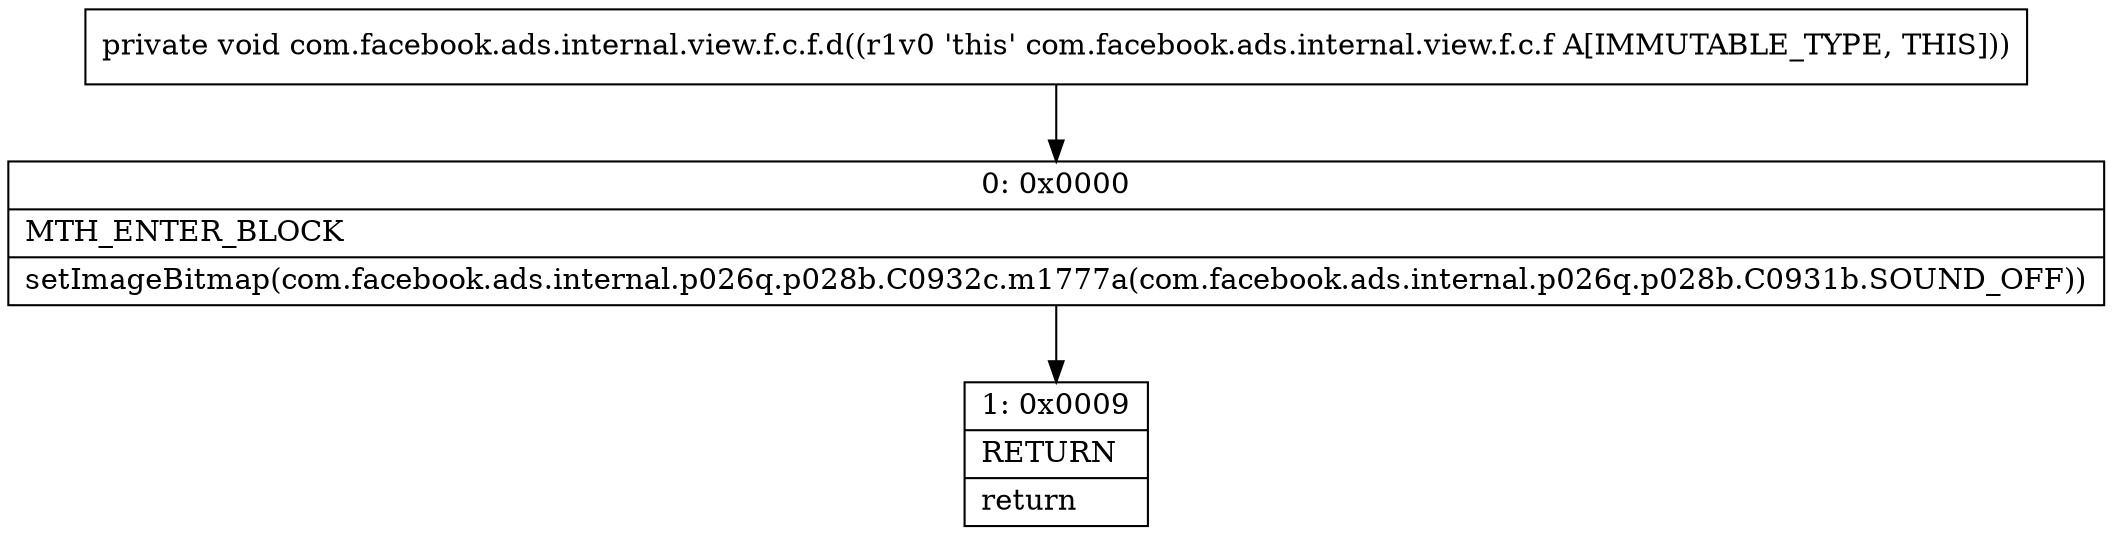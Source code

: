 digraph "CFG forcom.facebook.ads.internal.view.f.c.f.d()V" {
Node_0 [shape=record,label="{0\:\ 0x0000|MTH_ENTER_BLOCK\l|setImageBitmap(com.facebook.ads.internal.p026q.p028b.C0932c.m1777a(com.facebook.ads.internal.p026q.p028b.C0931b.SOUND_OFF))\l}"];
Node_1 [shape=record,label="{1\:\ 0x0009|RETURN\l|return\l}"];
MethodNode[shape=record,label="{private void com.facebook.ads.internal.view.f.c.f.d((r1v0 'this' com.facebook.ads.internal.view.f.c.f A[IMMUTABLE_TYPE, THIS])) }"];
MethodNode -> Node_0;
Node_0 -> Node_1;
}

